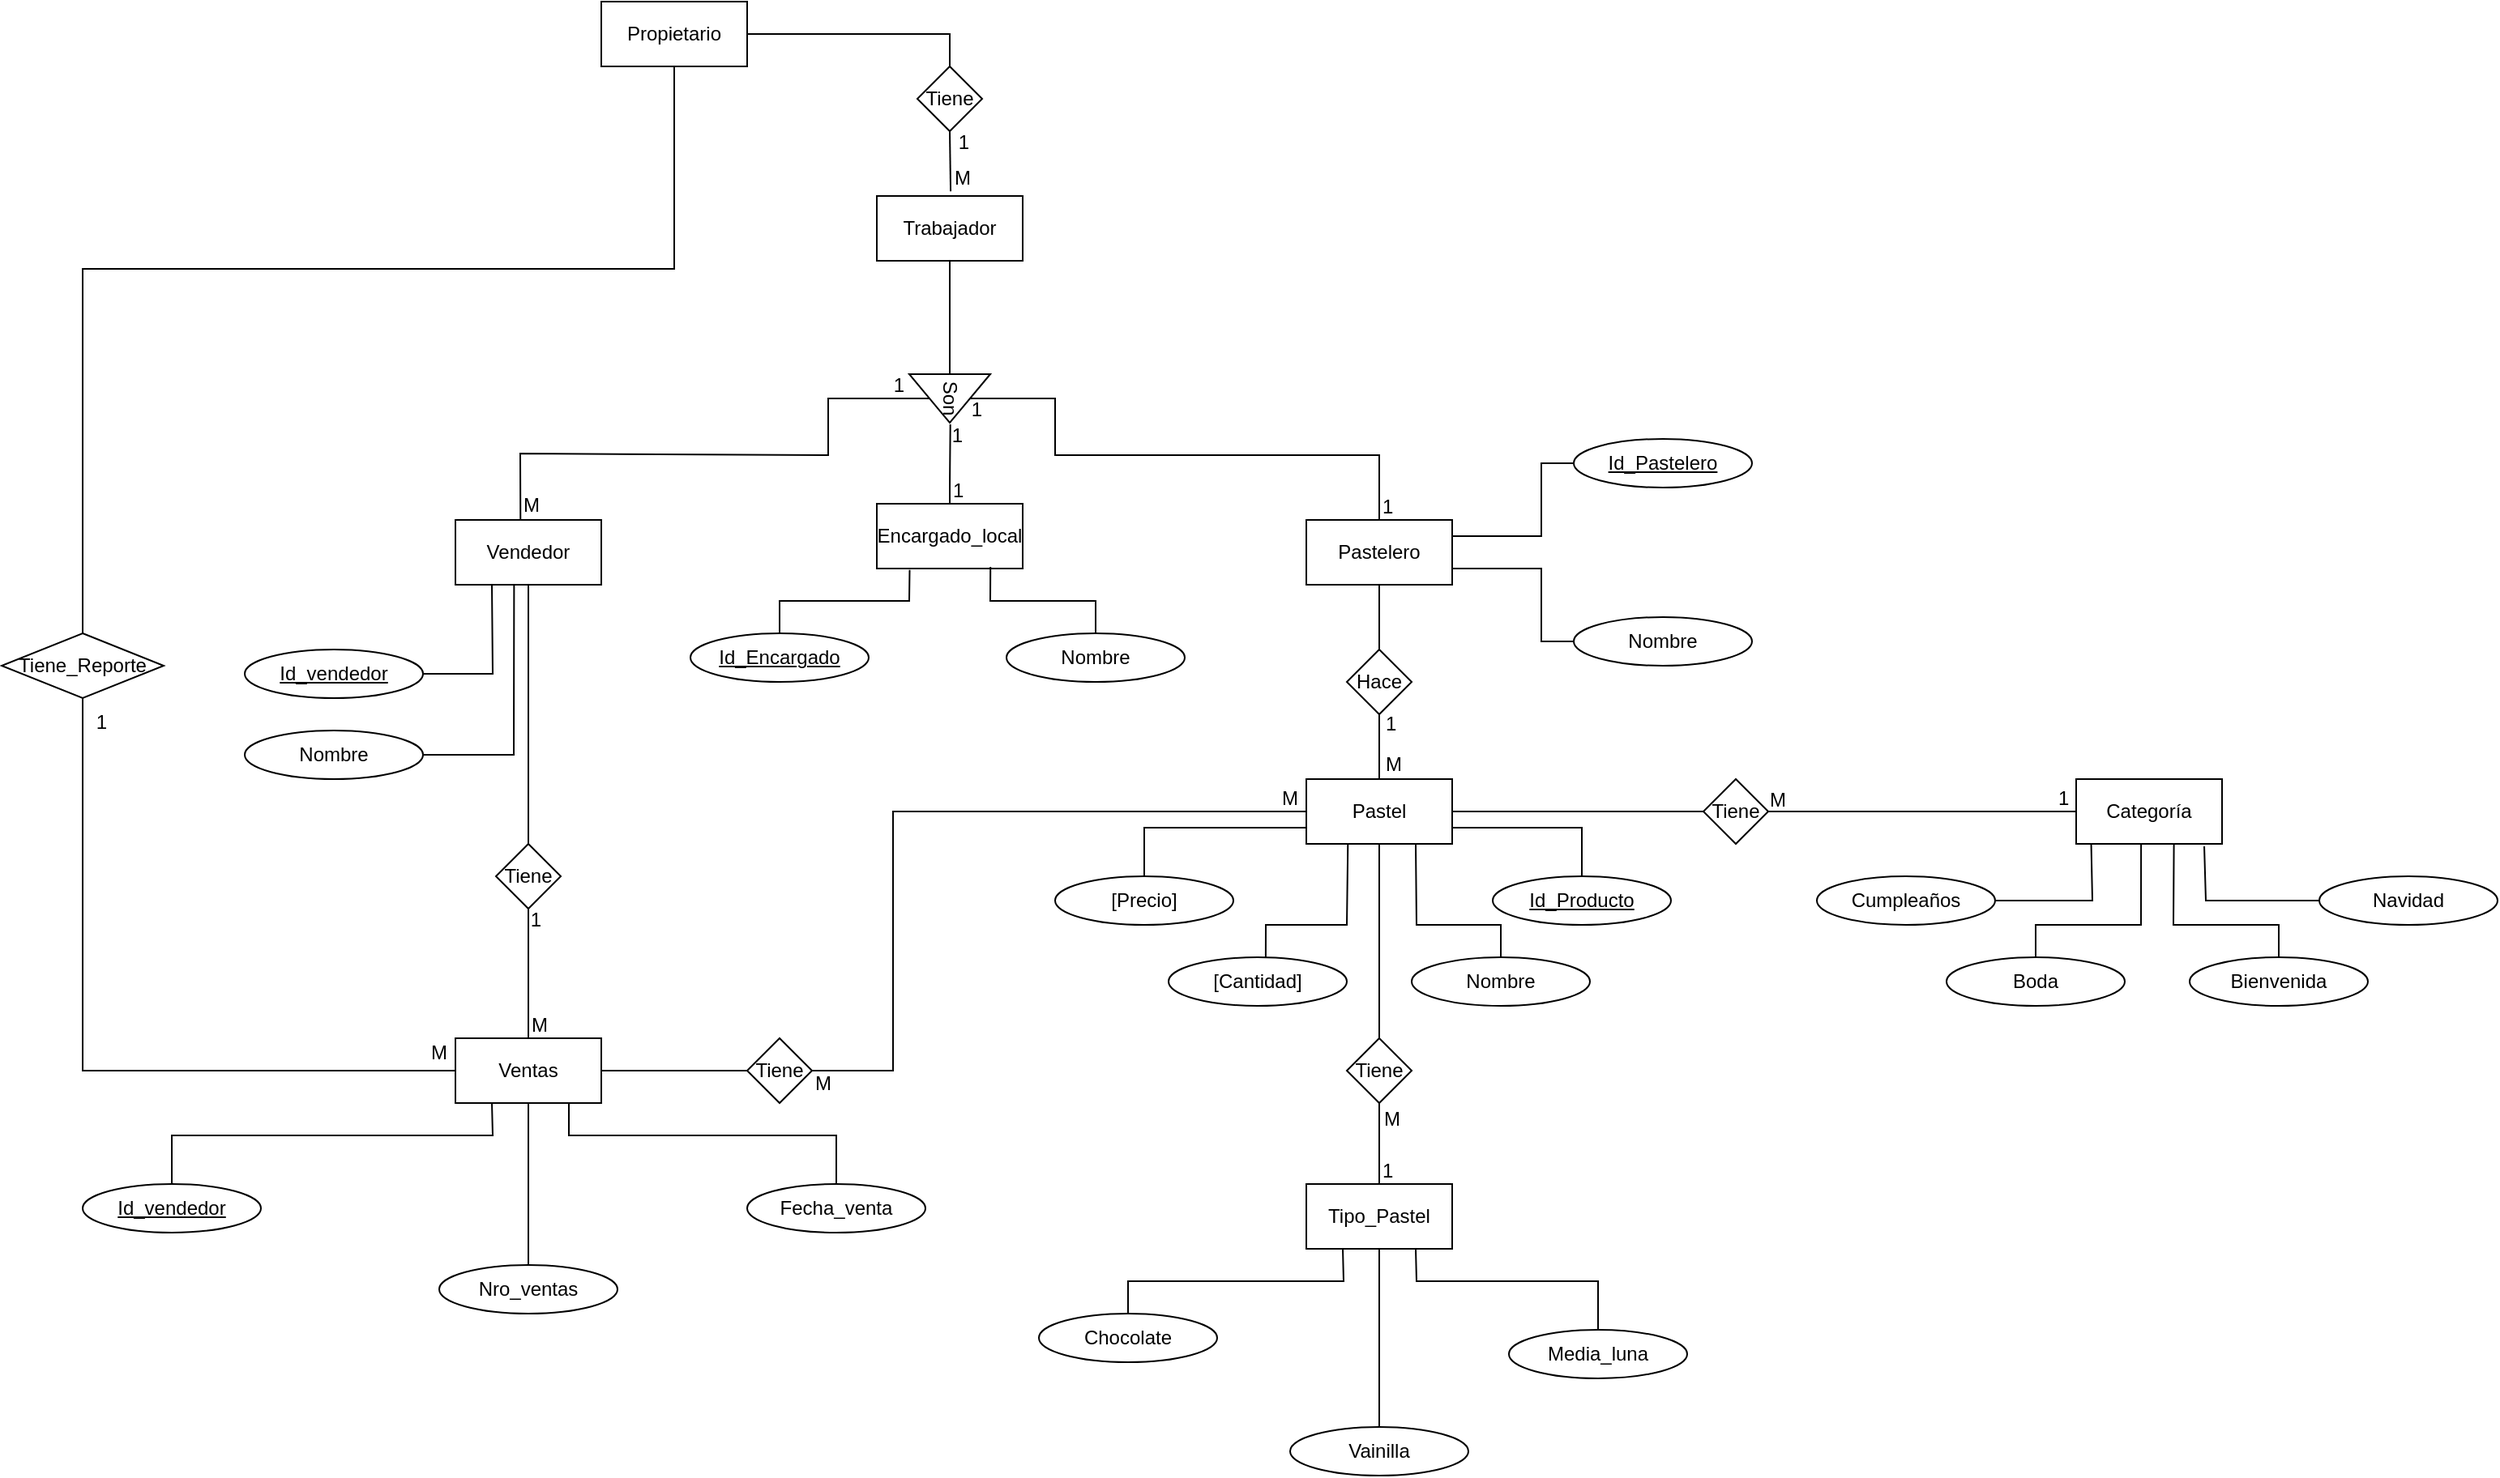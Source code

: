 <mxfile version="19.0.0" type="github">
  <diagram id="xKVeLkCirl6FpFkGo_Dy" name="Page-1">
    <mxGraphModel dx="2714" dy="2222" grid="1" gridSize="10" guides="1" tooltips="1" connect="1" arrows="1" fold="1" page="1" pageScale="1" pageWidth="827" pageHeight="1169" math="0" shadow="0">
      <root>
        <mxCell id="0" />
        <mxCell id="1" parent="0" />
        <mxCell id="PD8uNonPkWToq5c_xBjs-1" value="Pastel" style="rounded=0;whiteSpace=wrap;html=1;" vertex="1" parent="1">
          <mxGeometry x="335" y="200" width="90" height="40" as="geometry" />
        </mxCell>
        <mxCell id="PD8uNonPkWToq5c_xBjs-2" value="Nombre" style="ellipse;whiteSpace=wrap;html=1;" vertex="1" parent="1">
          <mxGeometry x="400" y="310" width="110" height="30" as="geometry" />
        </mxCell>
        <mxCell id="PD8uNonPkWToq5c_xBjs-4" value="[Cantidad]" style="ellipse;whiteSpace=wrap;html=1;" vertex="1" parent="1">
          <mxGeometry x="250" y="310" width="110" height="30" as="geometry" />
        </mxCell>
        <mxCell id="PD8uNonPkWToq5c_xBjs-6" value="[Precio]" style="ellipse;whiteSpace=wrap;html=1;" vertex="1" parent="1">
          <mxGeometry x="180" y="260" width="110" height="30" as="geometry" />
        </mxCell>
        <mxCell id="PD8uNonPkWToq5c_xBjs-7" value="Id_Producto" style="ellipse;whiteSpace=wrap;html=1;fontStyle=4" vertex="1" parent="1">
          <mxGeometry x="450" y="260" width="110" height="30" as="geometry" />
        </mxCell>
        <mxCell id="PD8uNonPkWToq5c_xBjs-8" value="Tiene" style="rhombus;whiteSpace=wrap;html=1;" vertex="1" parent="1">
          <mxGeometry x="580" y="200" width="40" height="40" as="geometry" />
        </mxCell>
        <mxCell id="PD8uNonPkWToq5c_xBjs-10" value="Categoría" style="rounded=0;whiteSpace=wrap;html=1;" vertex="1" parent="1">
          <mxGeometry x="810" y="200" width="90" height="40" as="geometry" />
        </mxCell>
        <mxCell id="PD8uNonPkWToq5c_xBjs-12" value="Cumpleaños" style="ellipse;whiteSpace=wrap;html=1;" vertex="1" parent="1">
          <mxGeometry x="650" y="260" width="110" height="30" as="geometry" />
        </mxCell>
        <mxCell id="PD8uNonPkWToq5c_xBjs-13" value="Boda" style="ellipse;whiteSpace=wrap;html=1;" vertex="1" parent="1">
          <mxGeometry x="730" y="310" width="110" height="30" as="geometry" />
        </mxCell>
        <mxCell id="PD8uNonPkWToq5c_xBjs-14" value="Navidad" style="ellipse;whiteSpace=wrap;html=1;" vertex="1" parent="1">
          <mxGeometry x="960" y="260" width="110" height="30" as="geometry" />
        </mxCell>
        <mxCell id="PD8uNonPkWToq5c_xBjs-15" value="Bienvenida" style="ellipse;whiteSpace=wrap;html=1;" vertex="1" parent="1">
          <mxGeometry x="880" y="310" width="110" height="30" as="geometry" />
        </mxCell>
        <mxCell id="PD8uNonPkWToq5c_xBjs-16" value="Tiene" style="rhombus;whiteSpace=wrap;html=1;" vertex="1" parent="1">
          <mxGeometry x="360" y="360" width="40" height="40" as="geometry" />
        </mxCell>
        <mxCell id="PD8uNonPkWToq5c_xBjs-17" value="Tipo_Pastel" style="rounded=0;whiteSpace=wrap;html=1;" vertex="1" parent="1">
          <mxGeometry x="335" y="450" width="90" height="40" as="geometry" />
        </mxCell>
        <mxCell id="PD8uNonPkWToq5c_xBjs-19" value="Pastelero" style="rounded=0;whiteSpace=wrap;html=1;" vertex="1" parent="1">
          <mxGeometry x="335" y="40" width="90" height="40" as="geometry" />
        </mxCell>
        <mxCell id="PD8uNonPkWToq5c_xBjs-20" value="Trabajador" style="rounded=0;whiteSpace=wrap;html=1;" vertex="1" parent="1">
          <mxGeometry x="70" y="-160" width="90" height="40" as="geometry" />
        </mxCell>
        <mxCell id="PD8uNonPkWToq5c_xBjs-22" value="Hace" style="rhombus;whiteSpace=wrap;html=1;" vertex="1" parent="1">
          <mxGeometry x="360" y="120" width="40" height="40" as="geometry" />
        </mxCell>
        <mxCell id="PD8uNonPkWToq5c_xBjs-23" value="Vendedor" style="rounded=0;whiteSpace=wrap;html=1;" vertex="1" parent="1">
          <mxGeometry x="-190" y="40" width="90" height="40" as="geometry" />
        </mxCell>
        <mxCell id="PD8uNonPkWToq5c_xBjs-24" value="Encargado_local" style="rounded=0;whiteSpace=wrap;html=1;" vertex="1" parent="1">
          <mxGeometry x="70" y="30" width="90" height="40" as="geometry" />
        </mxCell>
        <mxCell id="PD8uNonPkWToq5c_xBjs-25" value="Son" style="triangle;whiteSpace=wrap;html=1;rotation=90;" vertex="1" parent="1">
          <mxGeometry x="100" y="-60" width="30" height="50" as="geometry" />
        </mxCell>
        <mxCell id="PD8uNonPkWToq5c_xBjs-26" value="Propietario" style="rounded=0;whiteSpace=wrap;html=1;" vertex="1" parent="1">
          <mxGeometry x="-100" y="-280" width="90" height="40" as="geometry" />
        </mxCell>
        <mxCell id="PD8uNonPkWToq5c_xBjs-35" value="Id_vendedor" style="ellipse;whiteSpace=wrap;html=1;fontStyle=4" vertex="1" parent="1">
          <mxGeometry x="-320" y="120" width="110" height="30" as="geometry" />
        </mxCell>
        <mxCell id="PD8uNonPkWToq5c_xBjs-36" value="Nombre" style="ellipse;whiteSpace=wrap;html=1;" vertex="1" parent="1">
          <mxGeometry x="-320" y="170" width="110" height="30" as="geometry" />
        </mxCell>
        <mxCell id="PD8uNonPkWToq5c_xBjs-38" value="Id_Encargado" style="ellipse;whiteSpace=wrap;html=1;fontStyle=4" vertex="1" parent="1">
          <mxGeometry x="-45" y="110" width="110" height="30" as="geometry" />
        </mxCell>
        <mxCell id="PD8uNonPkWToq5c_xBjs-39" value="Nombre" style="ellipse;whiteSpace=wrap;html=1;" vertex="1" parent="1">
          <mxGeometry x="150" y="110" width="110" height="30" as="geometry" />
        </mxCell>
        <mxCell id="PD8uNonPkWToq5c_xBjs-41" value="Tiene" style="rhombus;whiteSpace=wrap;html=1;" vertex="1" parent="1">
          <mxGeometry x="-165" y="240" width="40" height="40" as="geometry" />
        </mxCell>
        <mxCell id="PD8uNonPkWToq5c_xBjs-42" value="Ventas" style="rounded=0;whiteSpace=wrap;html=1;" vertex="1" parent="1">
          <mxGeometry x="-190" y="360" width="90" height="40" as="geometry" />
        </mxCell>
        <mxCell id="PD8uNonPkWToq5c_xBjs-46" value="Id_vendedor" style="ellipse;whiteSpace=wrap;html=1;fontStyle=4" vertex="1" parent="1">
          <mxGeometry x="-420" y="450" width="110" height="30" as="geometry" />
        </mxCell>
        <mxCell id="PD8uNonPkWToq5c_xBjs-47" value="Nro_ventas" style="ellipse;whiteSpace=wrap;html=1;" vertex="1" parent="1">
          <mxGeometry x="-200" y="500" width="110" height="30" as="geometry" />
        </mxCell>
        <mxCell id="PD8uNonPkWToq5c_xBjs-49" value="Tiene" style="rhombus;whiteSpace=wrap;html=1;" vertex="1" parent="1">
          <mxGeometry x="-10" y="360" width="40" height="40" as="geometry" />
        </mxCell>
        <mxCell id="PD8uNonPkWToq5c_xBjs-52" value="Chocolate" style="ellipse;whiteSpace=wrap;html=1;" vertex="1" parent="1">
          <mxGeometry x="170" y="530" width="110" height="30" as="geometry" />
        </mxCell>
        <mxCell id="PD8uNonPkWToq5c_xBjs-53" value="Vainilla" style="ellipse;whiteSpace=wrap;html=1;" vertex="1" parent="1">
          <mxGeometry x="325" y="600" width="110" height="30" as="geometry" />
        </mxCell>
        <mxCell id="PD8uNonPkWToq5c_xBjs-54" value="Media_luna" style="ellipse;whiteSpace=wrap;html=1;" vertex="1" parent="1">
          <mxGeometry x="460" y="540" width="110" height="30" as="geometry" />
        </mxCell>
        <mxCell id="PD8uNonPkWToq5c_xBjs-55" value="Fecha_venta" style="ellipse;whiteSpace=wrap;html=1;" vertex="1" parent="1">
          <mxGeometry x="-10" y="450" width="110" height="30" as="geometry" />
        </mxCell>
        <mxCell id="PD8uNonPkWToq5c_xBjs-57" value="Nombre" style="ellipse;whiteSpace=wrap;html=1;" vertex="1" parent="1">
          <mxGeometry x="500" y="100" width="110" height="30" as="geometry" />
        </mxCell>
        <mxCell id="PD8uNonPkWToq5c_xBjs-59" value="Id_Pastelero" style="ellipse;whiteSpace=wrap;html=1;fontStyle=4" vertex="1" parent="1">
          <mxGeometry x="500" y="-10" width="110" height="30" as="geometry" />
        </mxCell>
        <mxCell id="PD8uNonPkWToq5c_xBjs-71" value="Tiene" style="rhombus;whiteSpace=wrap;html=1;" vertex="1" parent="1">
          <mxGeometry x="95" y="-240" width="40" height="40" as="geometry" />
        </mxCell>
        <mxCell id="PD8uNonPkWToq5c_xBjs-78" value="" style="endArrow=none;html=1;rounded=0;exitX=0.446;exitY=-0.008;exitDx=0;exitDy=0;exitPerimeter=0;entryX=0.5;entryY=1;entryDx=0;entryDy=0;" edge="1" parent="1" source="PD8uNonPkWToq5c_xBjs-23" target="PD8uNonPkWToq5c_xBjs-25">
          <mxGeometry relative="1" as="geometry">
            <mxPoint x="-150" y="30" as="sourcePoint" />
            <mxPoint x="10" y="-1" as="targetPoint" />
            <Array as="points">
              <mxPoint x="-150" y="-1" />
              <mxPoint x="40" />
              <mxPoint x="40" y="-35" />
            </Array>
          </mxGeometry>
        </mxCell>
        <mxCell id="PD8uNonPkWToq5c_xBjs-79" value="M" style="resizable=0;html=1;align=left;verticalAlign=bottom;" connectable="0" vertex="1" parent="PD8uNonPkWToq5c_xBjs-78">
          <mxGeometry x="-1" relative="1" as="geometry" />
        </mxCell>
        <mxCell id="PD8uNonPkWToq5c_xBjs-80" value="1" style="resizable=0;html=1;align=right;verticalAlign=bottom;" connectable="0" vertex="1" parent="PD8uNonPkWToq5c_xBjs-78">
          <mxGeometry x="1" relative="1" as="geometry">
            <mxPoint x="-15" as="offset" />
          </mxGeometry>
        </mxCell>
        <mxCell id="PD8uNonPkWToq5c_xBjs-82" value="" style="endArrow=none;html=1;rounded=0;exitX=0.5;exitY=0;exitDx=0;exitDy=0;entryX=1.035;entryY=0.493;entryDx=0;entryDy=0;entryPerimeter=0;" edge="1" parent="1" source="PD8uNonPkWToq5c_xBjs-24" target="PD8uNonPkWToq5c_xBjs-25">
          <mxGeometry relative="1" as="geometry">
            <mxPoint x="115" y="60" as="sourcePoint" />
            <mxPoint x="115" as="targetPoint" />
            <Array as="points">
              <mxPoint x="115" y="30" />
              <mxPoint x="115" y="20" />
            </Array>
          </mxGeometry>
        </mxCell>
        <mxCell id="PD8uNonPkWToq5c_xBjs-83" value="1" style="resizable=0;html=1;align=left;verticalAlign=bottom;" connectable="0" vertex="1" parent="PD8uNonPkWToq5c_xBjs-82">
          <mxGeometry x="-1" relative="1" as="geometry" />
        </mxCell>
        <mxCell id="PD8uNonPkWToq5c_xBjs-84" value="1" style="resizable=0;html=1;align=right;verticalAlign=bottom;" connectable="0" vertex="1" parent="PD8uNonPkWToq5c_xBjs-82">
          <mxGeometry x="1" relative="1" as="geometry">
            <mxPoint x="8" y="15" as="offset" />
          </mxGeometry>
        </mxCell>
        <mxCell id="PD8uNonPkWToq5c_xBjs-86" value="" style="endArrow=none;html=1;rounded=0;entryX=0.5;entryY=0;entryDx=0;entryDy=0;exitX=0.5;exitY=0;exitDx=0;exitDy=0;" edge="1" parent="1" source="PD8uNonPkWToq5c_xBjs-19" target="PD8uNonPkWToq5c_xBjs-25">
          <mxGeometry relative="1" as="geometry">
            <mxPoint x="420" y="20" as="sourcePoint" />
            <mxPoint x="125.35" y="-8.95" as="targetPoint" />
            <Array as="points">
              <mxPoint x="380" />
              <mxPoint x="180" />
              <mxPoint x="180" y="-35" />
            </Array>
          </mxGeometry>
        </mxCell>
        <mxCell id="PD8uNonPkWToq5c_xBjs-87" value="1" style="resizable=0;html=1;align=left;verticalAlign=bottom;" connectable="0" vertex="1" parent="PD8uNonPkWToq5c_xBjs-86">
          <mxGeometry x="-1" relative="1" as="geometry" />
        </mxCell>
        <mxCell id="PD8uNonPkWToq5c_xBjs-88" value="1" style="resizable=0;html=1;align=right;verticalAlign=bottom;" connectable="0" vertex="1" parent="PD8uNonPkWToq5c_xBjs-86">
          <mxGeometry x="1" relative="1" as="geometry">
            <mxPoint x="8" y="15" as="offset" />
          </mxGeometry>
        </mxCell>
        <mxCell id="PD8uNonPkWToq5c_xBjs-89" value="" style="endArrow=none;html=1;rounded=0;entryX=0.5;entryY=1;entryDx=0;entryDy=0;exitX=0;exitY=0.5;exitDx=0;exitDy=0;" edge="1" parent="1" source="PD8uNonPkWToq5c_xBjs-25" target="PD8uNonPkWToq5c_xBjs-20">
          <mxGeometry relative="1" as="geometry">
            <mxPoint x="340" y="20" as="sourcePoint" />
            <mxPoint x="500" y="20" as="targetPoint" />
          </mxGeometry>
        </mxCell>
        <mxCell id="PD8uNonPkWToq5c_xBjs-93" value="" style="endArrow=none;html=1;rounded=0;exitX=0.5;exitY=1;exitDx=0;exitDy=0;entryX=0.5;entryY=0;entryDx=0;entryDy=0;" edge="1" parent="1" source="PD8uNonPkWToq5c_xBjs-23" target="PD8uNonPkWToq5c_xBjs-41">
          <mxGeometry relative="1" as="geometry">
            <mxPoint x="-100" y="170" as="sourcePoint" />
            <mxPoint x="-165" y="170" as="targetPoint" />
            <Array as="points" />
          </mxGeometry>
        </mxCell>
        <mxCell id="PD8uNonPkWToq5c_xBjs-96" value="" style="endArrow=none;html=1;rounded=0;entryX=0.5;entryY=1;entryDx=0;entryDy=0;exitX=0.506;exitY=-0.073;exitDx=0;exitDy=0;exitPerimeter=0;" edge="1" parent="1" source="PD8uNonPkWToq5c_xBjs-20" target="PD8uNonPkWToq5c_xBjs-71">
          <mxGeometry relative="1" as="geometry">
            <mxPoint x="202" y="-200" as="sourcePoint" />
            <mxPoint x="130" y="-200" as="targetPoint" />
            <Array as="points" />
          </mxGeometry>
        </mxCell>
        <mxCell id="PD8uNonPkWToq5c_xBjs-97" value="M" style="resizable=0;html=1;align=left;verticalAlign=bottom;" connectable="0" vertex="1" parent="PD8uNonPkWToq5c_xBjs-96">
          <mxGeometry x="-1" relative="1" as="geometry" />
        </mxCell>
        <mxCell id="PD8uNonPkWToq5c_xBjs-98" value="1" style="resizable=0;html=1;align=right;verticalAlign=bottom;" connectable="0" vertex="1" parent="PD8uNonPkWToq5c_xBjs-96">
          <mxGeometry x="1" relative="1" as="geometry">
            <mxPoint x="12" y="15" as="offset" />
          </mxGeometry>
        </mxCell>
        <mxCell id="PD8uNonPkWToq5c_xBjs-100" value="" style="endArrow=none;html=1;rounded=0;entryX=1;entryY=0.5;entryDx=0;entryDy=0;exitX=0.5;exitY=0;exitDx=0;exitDy=0;" edge="1" parent="1" source="PD8uNonPkWToq5c_xBjs-71" target="PD8uNonPkWToq5c_xBjs-26">
          <mxGeometry relative="1" as="geometry">
            <mxPoint x="95.0" y="-260.42" as="sourcePoint" />
            <mxPoint x="23.0" y="-260.42" as="targetPoint" />
            <Array as="points">
              <mxPoint x="115" y="-260" />
            </Array>
          </mxGeometry>
        </mxCell>
        <mxCell id="PD8uNonPkWToq5c_xBjs-108" value="" style="endArrow=none;html=1;rounded=0;exitX=0.5;exitY=1;exitDx=0;exitDy=0;entryX=0.5;entryY=0;entryDx=0;entryDy=0;" edge="1" parent="1" source="PD8uNonPkWToq5c_xBjs-1" target="PD8uNonPkWToq5c_xBjs-16">
          <mxGeometry relative="1" as="geometry">
            <mxPoint x="480" y="390" as="sourcePoint" />
            <mxPoint x="480" y="445" as="targetPoint" />
            <Array as="points" />
          </mxGeometry>
        </mxCell>
        <mxCell id="PD8uNonPkWToq5c_xBjs-109" value="" style="endArrow=none;html=1;rounded=0;entryX=0.5;entryY=1;entryDx=0;entryDy=0;" edge="1" parent="1" source="PD8uNonPkWToq5c_xBjs-42" target="PD8uNonPkWToq5c_xBjs-41">
          <mxGeometry relative="1" as="geometry">
            <mxPoint x="-25" y="310" as="sourcePoint" />
            <mxPoint x="-90" y="310" as="targetPoint" />
            <Array as="points" />
          </mxGeometry>
        </mxCell>
        <mxCell id="PD8uNonPkWToq5c_xBjs-110" value="M" style="resizable=0;html=1;align=left;verticalAlign=bottom;" connectable="0" vertex="1" parent="PD8uNonPkWToq5c_xBjs-109">
          <mxGeometry x="-1" relative="1" as="geometry" />
        </mxCell>
        <mxCell id="PD8uNonPkWToq5c_xBjs-111" value="1" style="resizable=0;html=1;align=right;verticalAlign=bottom;" connectable="0" vertex="1" parent="PD8uNonPkWToq5c_xBjs-109">
          <mxGeometry x="1" relative="1" as="geometry">
            <mxPoint x="8" y="15" as="offset" />
          </mxGeometry>
        </mxCell>
        <mxCell id="PD8uNonPkWToq5c_xBjs-113" value="" style="endArrow=none;html=1;rounded=0;entryX=1;entryY=0.5;entryDx=0;entryDy=0;exitX=0;exitY=0.5;exitDx=0;exitDy=0;" edge="1" parent="1" source="PD8uNonPkWToq5c_xBjs-1" target="PD8uNonPkWToq5c_xBjs-49">
          <mxGeometry relative="1" as="geometry">
            <mxPoint x="-295" y="20" as="sourcePoint" />
            <mxPoint x="-360" y="20" as="targetPoint" />
            <Array as="points">
              <mxPoint x="80" y="220" />
              <mxPoint x="80" y="380" />
            </Array>
          </mxGeometry>
        </mxCell>
        <mxCell id="PD8uNonPkWToq5c_xBjs-114" value="M" style="resizable=0;html=1;align=left;verticalAlign=bottom;" connectable="0" vertex="1" parent="PD8uNonPkWToq5c_xBjs-113">
          <mxGeometry x="-1" relative="1" as="geometry">
            <mxPoint x="-17" as="offset" />
          </mxGeometry>
        </mxCell>
        <mxCell id="PD8uNonPkWToq5c_xBjs-115" value="M" style="resizable=0;html=1;align=right;verticalAlign=bottom;" connectable="0" vertex="1" parent="PD8uNonPkWToq5c_xBjs-113">
          <mxGeometry x="1" relative="1" as="geometry">
            <mxPoint x="12" y="16" as="offset" />
          </mxGeometry>
        </mxCell>
        <mxCell id="PD8uNonPkWToq5c_xBjs-117" value="" style="endArrow=none;html=1;rounded=0;exitX=0;exitY=0.5;exitDx=0;exitDy=0;entryX=1;entryY=0.5;entryDx=0;entryDy=0;" edge="1" parent="1" source="PD8uNonPkWToq5c_xBjs-49" target="PD8uNonPkWToq5c_xBjs-42">
          <mxGeometry relative="1" as="geometry">
            <mxPoint x="-430.0" y="65" as="sourcePoint" />
            <mxPoint x="-430.0" y="120" as="targetPoint" />
            <Array as="points" />
          </mxGeometry>
        </mxCell>
        <mxCell id="PD8uNonPkWToq5c_xBjs-118" value="" style="endArrow=none;html=1;rounded=0;exitX=0.225;exitY=1.021;exitDx=0;exitDy=0;entryX=0.5;entryY=0;entryDx=0;entryDy=0;exitPerimeter=0;" edge="1" parent="1" source="PD8uNonPkWToq5c_xBjs-24" target="PD8uNonPkWToq5c_xBjs-38">
          <mxGeometry relative="1" as="geometry">
            <mxPoint x="-430.0" y="65" as="sourcePoint" />
            <mxPoint x="-430.0" y="120" as="targetPoint" />
            <Array as="points">
              <mxPoint x="90" y="90" />
              <mxPoint x="10" y="90" />
            </Array>
          </mxGeometry>
        </mxCell>
        <mxCell id="PD8uNonPkWToq5c_xBjs-119" value="" style="endArrow=none;html=1;rounded=0;exitX=0.5;exitY=0;exitDx=0;exitDy=0;entryX=0.779;entryY=0.975;entryDx=0;entryDy=0;entryPerimeter=0;" edge="1" parent="1" source="PD8uNonPkWToq5c_xBjs-39" target="PD8uNonPkWToq5c_xBjs-24">
          <mxGeometry relative="1" as="geometry">
            <mxPoint x="-430" y="65.0" as="sourcePoint" />
            <mxPoint x="-430" y="120.0" as="targetPoint" />
            <Array as="points">
              <mxPoint x="205" y="90" />
              <mxPoint x="140" y="90" />
            </Array>
          </mxGeometry>
        </mxCell>
        <mxCell id="PD8uNonPkWToq5c_xBjs-120" value="" style="endArrow=none;html=1;rounded=0;exitX=0;exitY=0.5;exitDx=0;exitDy=0;entryX=1;entryY=0.25;entryDx=0;entryDy=0;" edge="1" parent="1" source="PD8uNonPkWToq5c_xBjs-59" target="PD8uNonPkWToq5c_xBjs-19">
          <mxGeometry relative="1" as="geometry">
            <mxPoint x="-430.0" y="65" as="sourcePoint" />
            <mxPoint x="-430.0" y="120" as="targetPoint" />
            <Array as="points">
              <mxPoint x="480" y="5" />
              <mxPoint x="480" y="50" />
            </Array>
          </mxGeometry>
        </mxCell>
        <mxCell id="PD8uNonPkWToq5c_xBjs-121" value="" style="endArrow=none;html=1;rounded=0;exitX=1;exitY=0.75;exitDx=0;exitDy=0;entryX=0;entryY=0.5;entryDx=0;entryDy=0;" edge="1" parent="1" source="PD8uNonPkWToq5c_xBjs-19" target="PD8uNonPkWToq5c_xBjs-57">
          <mxGeometry relative="1" as="geometry">
            <mxPoint x="-430.0" y="65" as="sourcePoint" />
            <mxPoint x="-430.0" y="120" as="targetPoint" />
            <Array as="points">
              <mxPoint x="480" y="70" />
              <mxPoint x="480" y="115" />
            </Array>
          </mxGeometry>
        </mxCell>
        <mxCell id="PD8uNonPkWToq5c_xBjs-122" value="" style="endArrow=none;html=1;rounded=0;exitX=0.5;exitY=1;exitDx=0;exitDy=0;entryX=0.5;entryY=0;entryDx=0;entryDy=0;" edge="1" parent="1" source="PD8uNonPkWToq5c_xBjs-19" target="PD8uNonPkWToq5c_xBjs-22">
          <mxGeometry relative="1" as="geometry">
            <mxPoint x="-295" y="20" as="sourcePoint" />
            <mxPoint x="-360" y="20" as="targetPoint" />
            <Array as="points" />
          </mxGeometry>
        </mxCell>
        <mxCell id="PD8uNonPkWToq5c_xBjs-125" value="" style="endArrow=none;html=1;rounded=0;exitX=0.5;exitY=1;exitDx=0;exitDy=0;entryX=0.5;entryY=0;entryDx=0;entryDy=0;" edge="1" parent="1" source="PD8uNonPkWToq5c_xBjs-22" target="PD8uNonPkWToq5c_xBjs-1">
          <mxGeometry relative="1" as="geometry">
            <mxPoint x="-295" y="20" as="sourcePoint" />
            <mxPoint x="-360" y="20" as="targetPoint" />
            <Array as="points" />
          </mxGeometry>
        </mxCell>
        <mxCell id="PD8uNonPkWToq5c_xBjs-126" value="1" style="resizable=0;html=1;align=left;verticalAlign=bottom;" connectable="0" vertex="1" parent="PD8uNonPkWToq5c_xBjs-125">
          <mxGeometry x="-1" relative="1" as="geometry">
            <mxPoint x="2" y="14" as="offset" />
          </mxGeometry>
        </mxCell>
        <mxCell id="PD8uNonPkWToq5c_xBjs-127" value="M" style="resizable=0;html=1;align=right;verticalAlign=bottom;" connectable="0" vertex="1" parent="PD8uNonPkWToq5c_xBjs-125">
          <mxGeometry x="1" relative="1" as="geometry">
            <mxPoint x="14" y="-1" as="offset" />
          </mxGeometry>
        </mxCell>
        <mxCell id="PD8uNonPkWToq5c_xBjs-128" value="" style="endArrow=none;html=1;rounded=0;exitX=0.402;exitY=1.005;exitDx=0;exitDy=0;exitPerimeter=0;entryX=1;entryY=0.5;entryDx=0;entryDy=0;" edge="1" parent="1" source="PD8uNonPkWToq5c_xBjs-23" target="PD8uNonPkWToq5c_xBjs-36">
          <mxGeometry relative="1" as="geometry">
            <mxPoint x="-430" y="65" as="sourcePoint" />
            <mxPoint x="-154" y="180" as="targetPoint" />
            <Array as="points">
              <mxPoint x="-154" y="185" />
            </Array>
          </mxGeometry>
        </mxCell>
        <mxCell id="PD8uNonPkWToq5c_xBjs-129" value="" style="endArrow=none;html=1;rounded=0;exitX=0.25;exitY=1;exitDx=0;exitDy=0;entryX=1;entryY=0.5;entryDx=0;entryDy=0;" edge="1" parent="1" source="PD8uNonPkWToq5c_xBjs-23" target="PD8uNonPkWToq5c_xBjs-35">
          <mxGeometry relative="1" as="geometry">
            <mxPoint x="-430" y="65" as="sourcePoint" />
            <mxPoint x="-430" y="120" as="targetPoint" />
            <Array as="points">
              <mxPoint x="-167" y="135" />
            </Array>
          </mxGeometry>
        </mxCell>
        <mxCell id="PD8uNonPkWToq5c_xBjs-130" value="" style="endArrow=none;html=1;rounded=0;exitX=0.5;exitY=0;exitDx=0;exitDy=0;entryX=0.25;entryY=1;entryDx=0;entryDy=0;" edge="1" parent="1" source="PD8uNonPkWToq5c_xBjs-46" target="PD8uNonPkWToq5c_xBjs-42">
          <mxGeometry relative="1" as="geometry">
            <mxPoint x="-340" y="280" as="sourcePoint" />
            <mxPoint x="-340" y="335" as="targetPoint" />
            <Array as="points">
              <mxPoint x="-365" y="420" />
              <mxPoint x="-167" y="420" />
            </Array>
          </mxGeometry>
        </mxCell>
        <mxCell id="PD8uNonPkWToq5c_xBjs-131" value="" style="endArrow=none;html=1;rounded=0;exitX=0.5;exitY=1;exitDx=0;exitDy=0;entryX=0.5;entryY=0;entryDx=0;entryDy=0;" edge="1" parent="1" source="PD8uNonPkWToq5c_xBjs-42" target="PD8uNonPkWToq5c_xBjs-47">
          <mxGeometry relative="1" as="geometry">
            <mxPoint x="-340" y="280" as="sourcePoint" />
            <mxPoint x="-140" y="490" as="targetPoint" />
            <Array as="points" />
          </mxGeometry>
        </mxCell>
        <mxCell id="PD8uNonPkWToq5c_xBjs-132" value="" style="endArrow=none;html=1;rounded=0;exitX=0.5;exitY=0;exitDx=0;exitDy=0;" edge="1" parent="1" source="PD8uNonPkWToq5c_xBjs-55">
          <mxGeometry relative="1" as="geometry">
            <mxPoint x="-340" y="280" as="sourcePoint" />
            <mxPoint x="-120" y="400" as="targetPoint" />
            <Array as="points">
              <mxPoint x="45" y="420" />
              <mxPoint x="-120" y="420" />
            </Array>
          </mxGeometry>
        </mxCell>
        <mxCell id="PD8uNonPkWToq5c_xBjs-133" value="" style="endArrow=none;html=1;rounded=0;exitX=0;exitY=0.5;exitDx=0;exitDy=0;entryX=1;entryY=0.5;entryDx=0;entryDy=0;" edge="1" parent="1" source="PD8uNonPkWToq5c_xBjs-10" target="PD8uNonPkWToq5c_xBjs-8">
          <mxGeometry relative="1" as="geometry">
            <mxPoint x="770" y="160" as="sourcePoint" />
            <mxPoint x="705" y="160" as="targetPoint" />
            <Array as="points" />
          </mxGeometry>
        </mxCell>
        <mxCell id="PD8uNonPkWToq5c_xBjs-134" value="1" style="resizable=0;html=1;align=left;verticalAlign=bottom;" connectable="0" vertex="1" parent="PD8uNonPkWToq5c_xBjs-133">
          <mxGeometry x="-1" relative="1" as="geometry">
            <mxPoint x="-13" as="offset" />
          </mxGeometry>
        </mxCell>
        <mxCell id="PD8uNonPkWToq5c_xBjs-135" value="M" style="resizable=0;html=1;align=right;verticalAlign=bottom;" connectable="0" vertex="1" parent="PD8uNonPkWToq5c_xBjs-133">
          <mxGeometry x="1" relative="1" as="geometry">
            <mxPoint x="11" y="1" as="offset" />
          </mxGeometry>
        </mxCell>
        <mxCell id="PD8uNonPkWToq5c_xBjs-136" value="" style="endArrow=none;html=1;rounded=0;exitX=1;exitY=0.5;exitDx=0;exitDy=0;entryX=0;entryY=0.5;entryDx=0;entryDy=0;" edge="1" parent="1" source="PD8uNonPkWToq5c_xBjs-1" target="PD8uNonPkWToq5c_xBjs-8">
          <mxGeometry relative="1" as="geometry">
            <mxPoint x="660" y="120" as="sourcePoint" />
            <mxPoint x="660" y="175" as="targetPoint" />
            <Array as="points" />
          </mxGeometry>
        </mxCell>
        <mxCell id="PD8uNonPkWToq5c_xBjs-137" value="" style="endArrow=none;html=1;rounded=0;entryX=1;entryY=0.5;entryDx=0;entryDy=0;exitX=0.103;exitY=1.005;exitDx=0;exitDy=0;exitPerimeter=0;" edge="1" parent="1" source="PD8uNonPkWToq5c_xBjs-10" target="PD8uNonPkWToq5c_xBjs-12">
          <mxGeometry relative="1" as="geometry">
            <mxPoint x="660" y="120" as="sourcePoint" />
            <mxPoint x="660" y="175" as="targetPoint" />
            <Array as="points">
              <mxPoint x="820" y="275" />
            </Array>
          </mxGeometry>
        </mxCell>
        <mxCell id="PD8uNonPkWToq5c_xBjs-138" value="" style="endArrow=none;html=1;rounded=0;exitX=0.445;exitY=1.012;exitDx=0;exitDy=0;entryX=0.5;entryY=0;entryDx=0;entryDy=0;exitPerimeter=0;" edge="1" parent="1" source="PD8uNonPkWToq5c_xBjs-10" target="PD8uNonPkWToq5c_xBjs-13">
          <mxGeometry relative="1" as="geometry">
            <mxPoint x="1050" y="170" as="sourcePoint" />
            <mxPoint x="1050" y="225" as="targetPoint" />
            <Array as="points">
              <mxPoint x="850" y="290" />
              <mxPoint x="785" y="290" />
            </Array>
          </mxGeometry>
        </mxCell>
        <mxCell id="PD8uNonPkWToq5c_xBjs-139" value="" style="endArrow=none;html=1;rounded=0;exitX=0.67;exitY=1.012;exitDx=0;exitDy=0;entryX=0.5;entryY=0;entryDx=0;entryDy=0;exitPerimeter=0;" edge="1" parent="1" source="PD8uNonPkWToq5c_xBjs-10" target="PD8uNonPkWToq5c_xBjs-15">
          <mxGeometry relative="1" as="geometry">
            <mxPoint x="1060" y="180" as="sourcePoint" />
            <mxPoint x="1060" y="235" as="targetPoint" />
            <Array as="points">
              <mxPoint x="870" y="290" />
              <mxPoint x="935" y="290" />
            </Array>
          </mxGeometry>
        </mxCell>
        <mxCell id="PD8uNonPkWToq5c_xBjs-140" value="" style="endArrow=none;html=1;rounded=0;exitX=0.878;exitY=1.038;exitDx=0;exitDy=0;entryX=0;entryY=0.5;entryDx=0;entryDy=0;exitPerimeter=0;" edge="1" parent="1" source="PD8uNonPkWToq5c_xBjs-10" target="PD8uNonPkWToq5c_xBjs-14">
          <mxGeometry relative="1" as="geometry">
            <mxPoint x="1050" y="170" as="sourcePoint" />
            <mxPoint x="1050" y="225" as="targetPoint" />
            <Array as="points">
              <mxPoint x="890" y="275" />
            </Array>
          </mxGeometry>
        </mxCell>
        <mxCell id="PD8uNonPkWToq5c_xBjs-142" value="" style="endArrow=none;html=1;rounded=0;entryX=0.5;entryY=1;entryDx=0;entryDy=0;exitX=0.5;exitY=0;exitDx=0;exitDy=0;" edge="1" parent="1" source="PD8uNonPkWToq5c_xBjs-17" target="PD8uNonPkWToq5c_xBjs-16">
          <mxGeometry relative="1" as="geometry">
            <mxPoint x="575" y="440" as="sourcePoint" />
            <mxPoint x="510" y="440" as="targetPoint" />
            <Array as="points" />
          </mxGeometry>
        </mxCell>
        <mxCell id="PD8uNonPkWToq5c_xBjs-143" value="1" style="resizable=0;html=1;align=left;verticalAlign=bottom;" connectable="0" vertex="1" parent="PD8uNonPkWToq5c_xBjs-142">
          <mxGeometry x="-1" relative="1" as="geometry" />
        </mxCell>
        <mxCell id="PD8uNonPkWToq5c_xBjs-144" value="M" style="resizable=0;html=1;align=right;verticalAlign=bottom;" connectable="0" vertex="1" parent="PD8uNonPkWToq5c_xBjs-142">
          <mxGeometry x="1" relative="1" as="geometry">
            <mxPoint x="13" y="18" as="offset" />
          </mxGeometry>
        </mxCell>
        <mxCell id="PD8uNonPkWToq5c_xBjs-145" value="" style="endArrow=none;html=1;rounded=0;exitX=0.5;exitY=0;exitDx=0;exitDy=0;entryX=0.75;entryY=1;entryDx=0;entryDy=0;" edge="1" parent="1" source="PD8uNonPkWToq5c_xBjs-2" target="PD8uNonPkWToq5c_xBjs-1">
          <mxGeometry relative="1" as="geometry">
            <mxPoint x="630.0" y="490" as="sourcePoint" />
            <mxPoint x="630.0" y="435" as="targetPoint" />
            <Array as="points">
              <mxPoint x="455" y="290" />
              <mxPoint x="403" y="290" />
            </Array>
          </mxGeometry>
        </mxCell>
        <mxCell id="PD8uNonPkWToq5c_xBjs-146" value="" style="endArrow=none;html=1;rounded=0;exitX=0.5;exitY=0;exitDx=0;exitDy=0;entryX=1;entryY=0.75;entryDx=0;entryDy=0;" edge="1" parent="1" source="PD8uNonPkWToq5c_xBjs-7" target="PD8uNonPkWToq5c_xBjs-1">
          <mxGeometry relative="1" as="geometry">
            <mxPoint x="630" y="490" as="sourcePoint" />
            <mxPoint x="630" y="435" as="targetPoint" />
            <Array as="points">
              <mxPoint x="505" y="230" />
            </Array>
          </mxGeometry>
        </mxCell>
        <mxCell id="PD8uNonPkWToq5c_xBjs-147" value="" style="endArrow=none;html=1;rounded=0;exitX=0.5;exitY=0;exitDx=0;exitDy=0;entryX=0;entryY=0.75;entryDx=0;entryDy=0;" edge="1" parent="1" source="PD8uNonPkWToq5c_xBjs-6" target="PD8uNonPkWToq5c_xBjs-1">
          <mxGeometry relative="1" as="geometry">
            <mxPoint x="630" y="490" as="sourcePoint" />
            <mxPoint x="630" y="435" as="targetPoint" />
            <Array as="points">
              <mxPoint x="235" y="230" />
            </Array>
          </mxGeometry>
        </mxCell>
        <mxCell id="PD8uNonPkWToq5c_xBjs-148" value="" style="endArrow=none;html=1;rounded=0;exitX=0.545;exitY=0;exitDx=0;exitDy=0;entryX=0.285;entryY=0.994;entryDx=0;entryDy=0;exitPerimeter=0;entryPerimeter=0;" edge="1" parent="1" source="PD8uNonPkWToq5c_xBjs-4" target="PD8uNonPkWToq5c_xBjs-1">
          <mxGeometry relative="1" as="geometry">
            <mxPoint x="640" y="500" as="sourcePoint" />
            <mxPoint x="640" y="445" as="targetPoint" />
            <Array as="points">
              <mxPoint x="310" y="290" />
              <mxPoint x="360" y="290" />
            </Array>
          </mxGeometry>
        </mxCell>
        <mxCell id="PD8uNonPkWToq5c_xBjs-149" value="" style="endArrow=none;html=1;rounded=0;entryX=0.5;entryY=1;entryDx=0;entryDy=0;exitX=0.5;exitY=0;exitDx=0;exitDy=0;" edge="1" parent="1" source="PD8uNonPkWToq5c_xBjs-53" target="PD8uNonPkWToq5c_xBjs-17">
          <mxGeometry relative="1" as="geometry">
            <mxPoint x="400" y="650" as="sourcePoint" />
            <mxPoint x="650" y="455" as="targetPoint" />
            <Array as="points" />
          </mxGeometry>
        </mxCell>
        <mxCell id="PD8uNonPkWToq5c_xBjs-150" value="" style="endArrow=none;html=1;rounded=0;exitX=0.5;exitY=0;exitDx=0;exitDy=0;entryX=0.75;entryY=1;entryDx=0;entryDy=0;" edge="1" parent="1" source="PD8uNonPkWToq5c_xBjs-54" target="PD8uNonPkWToq5c_xBjs-17">
          <mxGeometry relative="1" as="geometry">
            <mxPoint x="630" y="490" as="sourcePoint" />
            <mxPoint x="630" y="435" as="targetPoint" />
            <Array as="points">
              <mxPoint x="515" y="510" />
              <mxPoint x="403" y="510" />
            </Array>
          </mxGeometry>
        </mxCell>
        <mxCell id="PD8uNonPkWToq5c_xBjs-151" value="" style="endArrow=none;html=1;rounded=0;exitX=0.5;exitY=0;exitDx=0;exitDy=0;entryX=0.25;entryY=1;entryDx=0;entryDy=0;" edge="1" parent="1" source="PD8uNonPkWToq5c_xBjs-52" target="PD8uNonPkWToq5c_xBjs-17">
          <mxGeometry relative="1" as="geometry">
            <mxPoint x="630" y="490" as="sourcePoint" />
            <mxPoint x="630" y="435" as="targetPoint" />
            <Array as="points">
              <mxPoint x="225" y="510" />
              <mxPoint x="358" y="510" />
            </Array>
          </mxGeometry>
        </mxCell>
        <mxCell id="PD8uNonPkWToq5c_xBjs-153" value="Tiene_Reporte" style="rhombus;whiteSpace=wrap;html=1;" vertex="1" parent="1">
          <mxGeometry x="-470" y="110" width="100" height="40" as="geometry" />
        </mxCell>
        <mxCell id="PD8uNonPkWToq5c_xBjs-154" value="" style="endArrow=none;html=1;rounded=0;entryX=0.5;entryY=1;entryDx=0;entryDy=0;exitX=0.5;exitY=0;exitDx=0;exitDy=0;" edge="1" parent="1" source="PD8uNonPkWToq5c_xBjs-153" target="PD8uNonPkWToq5c_xBjs-26">
          <mxGeometry relative="1" as="geometry">
            <mxPoint x="-420" y="105" as="sourcePoint" />
            <mxPoint x="-55" y="-235" as="targetPoint" />
            <Array as="points">
              <mxPoint x="-420" y="-115" />
              <mxPoint x="-55" y="-115" />
            </Array>
          </mxGeometry>
        </mxCell>
        <mxCell id="PD8uNonPkWToq5c_xBjs-155" value="" style="endArrow=none;html=1;rounded=0;exitX=0;exitY=0.5;exitDx=0;exitDy=0;entryX=0.5;entryY=1;entryDx=0;entryDy=0;" edge="1" parent="1" source="PD8uNonPkWToq5c_xBjs-42" target="PD8uNonPkWToq5c_xBjs-153">
          <mxGeometry relative="1" as="geometry">
            <mxPoint x="-659.86" y="244.68" as="sourcePoint" />
            <mxPoint x="-407.5" y="170" as="targetPoint" />
            <Array as="points">
              <mxPoint x="-350" y="380" />
              <mxPoint x="-420" y="380" />
            </Array>
          </mxGeometry>
        </mxCell>
        <mxCell id="PD8uNonPkWToq5c_xBjs-156" value="M" style="resizable=0;html=1;align=left;verticalAlign=bottom;" connectable="0" vertex="1" parent="PD8uNonPkWToq5c_xBjs-155">
          <mxGeometry x="-1" relative="1" as="geometry">
            <mxPoint x="-17" y="-3" as="offset" />
          </mxGeometry>
        </mxCell>
        <mxCell id="PD8uNonPkWToq5c_xBjs-157" value="1" style="resizable=0;html=1;align=right;verticalAlign=bottom;" connectable="0" vertex="1" parent="PD8uNonPkWToq5c_xBjs-155">
          <mxGeometry x="1" relative="1" as="geometry">
            <mxPoint x="15" y="23" as="offset" />
          </mxGeometry>
        </mxCell>
      </root>
    </mxGraphModel>
  </diagram>
</mxfile>

